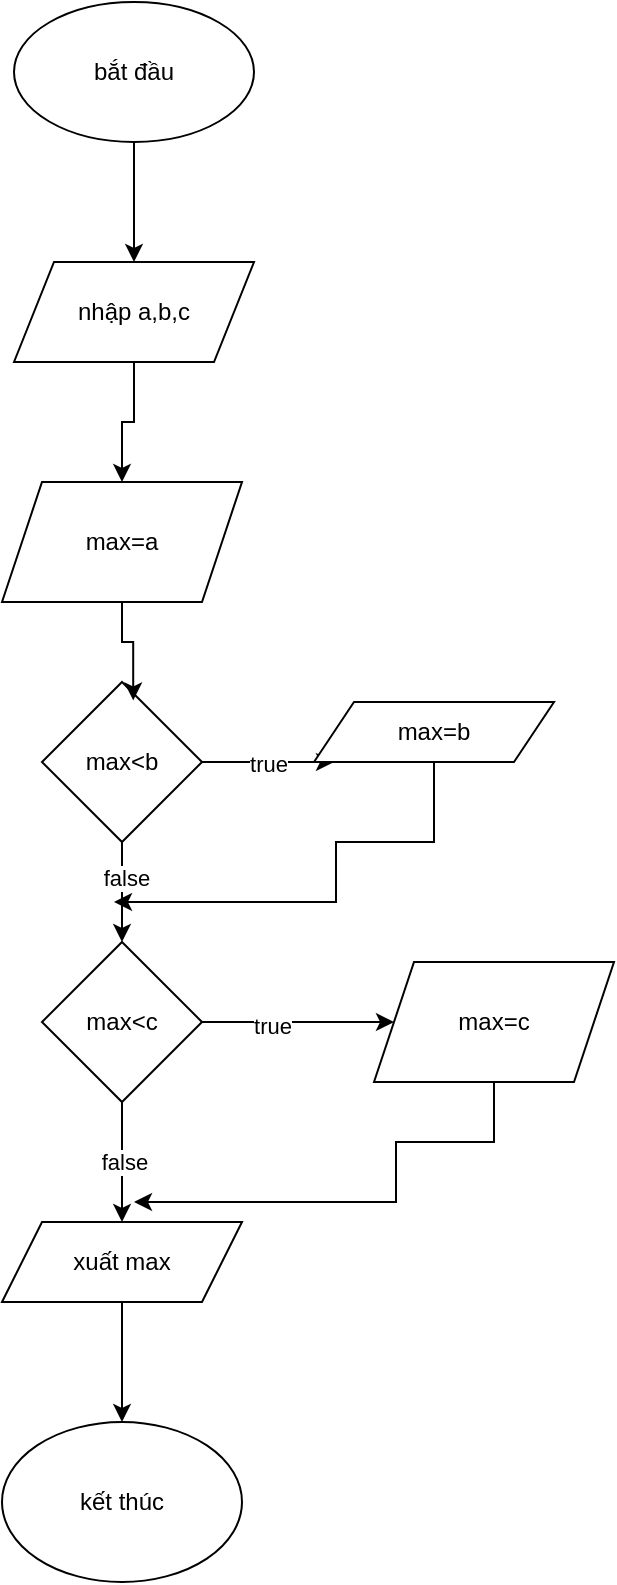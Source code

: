 <mxfile version="25.0.1">
  <diagram name="Page-1" id="mF0Je8vNJJQTuUTpVS8G">
    <mxGraphModel dx="1050" dy="530" grid="1" gridSize="10" guides="1" tooltips="1" connect="1" arrows="1" fold="1" page="1" pageScale="1" pageWidth="827" pageHeight="1169" math="0" shadow="0">
      <root>
        <mxCell id="0" />
        <mxCell id="1" parent="0" />
        <mxCell id="Um4Nvk2irDW_j42QmH87-16" style="edgeStyle=orthogonalEdgeStyle;rounded=0;orthogonalLoop=1;jettySize=auto;html=1;" edge="1" parent="1" source="Um4Nvk2irDW_j42QmH87-1">
          <mxGeometry relative="1" as="geometry">
            <mxPoint x="360" y="190" as="targetPoint" />
          </mxGeometry>
        </mxCell>
        <mxCell id="Um4Nvk2irDW_j42QmH87-1" value="bắt đầu" style="ellipse;whiteSpace=wrap;html=1;" vertex="1" parent="1">
          <mxGeometry x="300" y="60" width="120" height="70" as="geometry" />
        </mxCell>
        <mxCell id="Um4Nvk2irDW_j42QmH87-19" style="edgeStyle=orthogonalEdgeStyle;rounded=0;orthogonalLoop=1;jettySize=auto;html=1;entryX=0.5;entryY=0;entryDx=0;entryDy=0;" edge="1" parent="1" source="Um4Nvk2irDW_j42QmH87-17" target="Um4Nvk2irDW_j42QmH87-18">
          <mxGeometry relative="1" as="geometry" />
        </mxCell>
        <mxCell id="Um4Nvk2irDW_j42QmH87-17" value="nhập a,b,c" style="shape=parallelogram;perimeter=parallelogramPerimeter;whiteSpace=wrap;html=1;fixedSize=1;" vertex="1" parent="1">
          <mxGeometry x="300" y="190" width="120" height="50" as="geometry" />
        </mxCell>
        <mxCell id="Um4Nvk2irDW_j42QmH87-18" value="max=a" style="shape=parallelogram;perimeter=parallelogramPerimeter;whiteSpace=wrap;html=1;fixedSize=1;" vertex="1" parent="1">
          <mxGeometry x="294" y="300" width="120" height="60" as="geometry" />
        </mxCell>
        <mxCell id="Um4Nvk2irDW_j42QmH87-22" value="true" style="edgeStyle=orthogonalEdgeStyle;rounded=0;orthogonalLoop=1;jettySize=auto;html=1;" edge="1" parent="1" source="Um4Nvk2irDW_j42QmH87-20">
          <mxGeometry relative="1" as="geometry">
            <mxPoint x="460" y="440" as="targetPoint" />
          </mxGeometry>
        </mxCell>
        <mxCell id="Um4Nvk2irDW_j42QmH87-26" style="edgeStyle=orthogonalEdgeStyle;rounded=0;orthogonalLoop=1;jettySize=auto;html=1;" edge="1" parent="1" source="Um4Nvk2irDW_j42QmH87-20">
          <mxGeometry relative="1" as="geometry">
            <mxPoint x="354" y="530" as="targetPoint" />
          </mxGeometry>
        </mxCell>
        <mxCell id="Um4Nvk2irDW_j42QmH87-30" value="false" style="edgeLabel;html=1;align=center;verticalAlign=middle;resizable=0;points=[];" vertex="1" connectable="0" parent="Um4Nvk2irDW_j42QmH87-26">
          <mxGeometry x="-0.287" y="2" relative="1" as="geometry">
            <mxPoint as="offset" />
          </mxGeometry>
        </mxCell>
        <mxCell id="Um4Nvk2irDW_j42QmH87-20" value="max&amp;lt;b" style="rhombus;whiteSpace=wrap;html=1;" vertex="1" parent="1">
          <mxGeometry x="314" y="400" width="80" height="80" as="geometry" />
        </mxCell>
        <mxCell id="Um4Nvk2irDW_j42QmH87-21" style="edgeStyle=orthogonalEdgeStyle;rounded=0;orthogonalLoop=1;jettySize=auto;html=1;entryX=0.57;entryY=0.115;entryDx=0;entryDy=0;entryPerimeter=0;" edge="1" parent="1" source="Um4Nvk2irDW_j42QmH87-18" target="Um4Nvk2irDW_j42QmH87-20">
          <mxGeometry relative="1" as="geometry" />
        </mxCell>
        <mxCell id="Um4Nvk2irDW_j42QmH87-36" style="edgeStyle=orthogonalEdgeStyle;rounded=0;orthogonalLoop=1;jettySize=auto;html=1;" edge="1" parent="1" source="Um4Nvk2irDW_j42QmH87-23">
          <mxGeometry relative="1" as="geometry">
            <mxPoint x="350" y="510" as="targetPoint" />
            <Array as="points">
              <mxPoint x="510" y="480" />
              <mxPoint x="461" y="480" />
            </Array>
          </mxGeometry>
        </mxCell>
        <mxCell id="Um4Nvk2irDW_j42QmH87-23" value="max=b" style="shape=parallelogram;perimeter=parallelogramPerimeter;whiteSpace=wrap;html=1;fixedSize=1;" vertex="1" parent="1">
          <mxGeometry x="450" y="410" width="120" height="30" as="geometry" />
        </mxCell>
        <mxCell id="Um4Nvk2irDW_j42QmH87-28" style="edgeStyle=orthogonalEdgeStyle;rounded=0;orthogonalLoop=1;jettySize=auto;html=1;exitX=1;exitY=0.5;exitDx=0;exitDy=0;" edge="1" parent="1" source="Um4Nvk2irDW_j42QmH87-27">
          <mxGeometry relative="1" as="geometry">
            <mxPoint x="490" y="570" as="targetPoint" />
          </mxGeometry>
        </mxCell>
        <mxCell id="Um4Nvk2irDW_j42QmH87-29" value="true" style="edgeLabel;html=1;align=center;verticalAlign=middle;resizable=0;points=[];" vertex="1" connectable="0" parent="Um4Nvk2irDW_j42QmH87-28">
          <mxGeometry x="-0.279" y="-2" relative="1" as="geometry">
            <mxPoint as="offset" />
          </mxGeometry>
        </mxCell>
        <mxCell id="Um4Nvk2irDW_j42QmH87-32" value="false" style="edgeStyle=orthogonalEdgeStyle;rounded=0;orthogonalLoop=1;jettySize=auto;html=1;" edge="1" parent="1" source="Um4Nvk2irDW_j42QmH87-27">
          <mxGeometry relative="1" as="geometry">
            <mxPoint x="354" y="670" as="targetPoint" />
          </mxGeometry>
        </mxCell>
        <mxCell id="Um4Nvk2irDW_j42QmH87-27" value="max&amp;lt;c" style="rhombus;whiteSpace=wrap;html=1;" vertex="1" parent="1">
          <mxGeometry x="314" y="530" width="80" height="80" as="geometry" />
        </mxCell>
        <mxCell id="Um4Nvk2irDW_j42QmH87-38" style="edgeStyle=orthogonalEdgeStyle;rounded=0;orthogonalLoop=1;jettySize=auto;html=1;" edge="1" parent="1" source="Um4Nvk2irDW_j42QmH87-31">
          <mxGeometry relative="1" as="geometry">
            <mxPoint x="360" y="660" as="targetPoint" />
            <Array as="points">
              <mxPoint x="540" y="630" />
              <mxPoint x="491" y="630" />
            </Array>
          </mxGeometry>
        </mxCell>
        <mxCell id="Um4Nvk2irDW_j42QmH87-31" value="max=c" style="shape=parallelogram;perimeter=parallelogramPerimeter;whiteSpace=wrap;html=1;fixedSize=1;" vertex="1" parent="1">
          <mxGeometry x="480" y="540" width="120" height="60" as="geometry" />
        </mxCell>
        <mxCell id="Um4Nvk2irDW_j42QmH87-34" style="edgeStyle=orthogonalEdgeStyle;rounded=0;orthogonalLoop=1;jettySize=auto;html=1;" edge="1" parent="1" source="Um4Nvk2irDW_j42QmH87-33">
          <mxGeometry relative="1" as="geometry">
            <mxPoint x="354" y="770" as="targetPoint" />
          </mxGeometry>
        </mxCell>
        <mxCell id="Um4Nvk2irDW_j42QmH87-33" value="xuất max" style="shape=parallelogram;perimeter=parallelogramPerimeter;whiteSpace=wrap;html=1;fixedSize=1;" vertex="1" parent="1">
          <mxGeometry x="294" y="670" width="120" height="40" as="geometry" />
        </mxCell>
        <mxCell id="Um4Nvk2irDW_j42QmH87-35" value="kết thúc" style="ellipse;whiteSpace=wrap;html=1;" vertex="1" parent="1">
          <mxGeometry x="294" y="770" width="120" height="80" as="geometry" />
        </mxCell>
      </root>
    </mxGraphModel>
  </diagram>
</mxfile>
